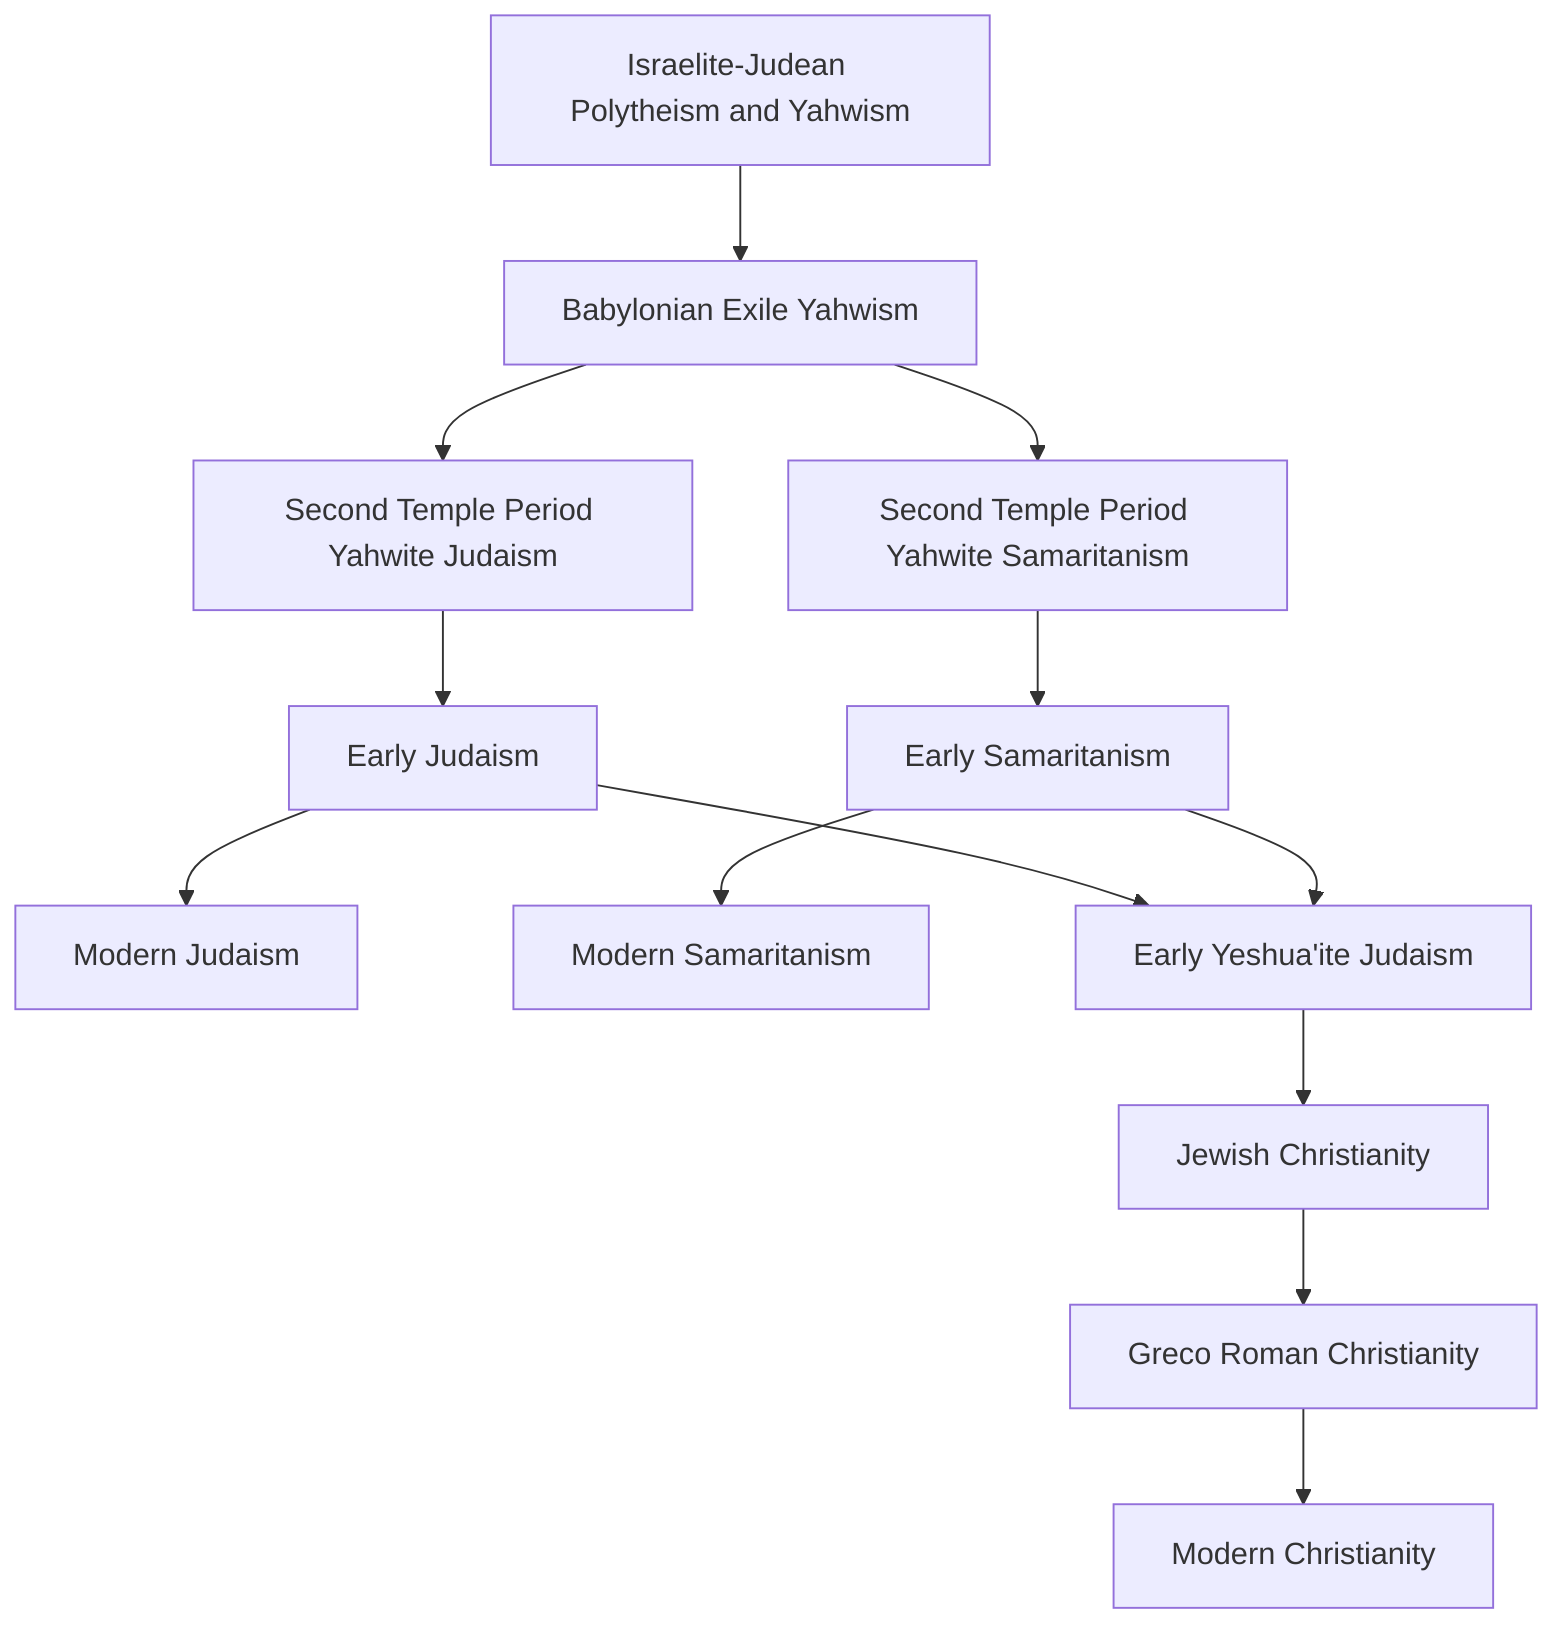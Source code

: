 flowchart TD
    A1[Israelite-Judean Polytheism and Yahwism]
    A1 --> A2[Babylonian Exile Yahwism]
    A2 --> A3[Second Temple Period Yahwite Judaism] 
    A2 --> A4[Second Temple Period Yahwite Samaritanism]

    A3 --> B1[Early Judaism]
    A4 --> B2[Early Samaritanism]

    B1 --> C1[Modern Judaism]
    B2 --> C2[Modern Samaritanism]
    B1 & B2 --> C3[Early Yeshua'ite Judaism]
    
    C3 --> XX1[Jewish Christianity]
    XX1 --> XX2[Greco Roman Christianity]
    XX2 --> XX3[Modern Christianity]